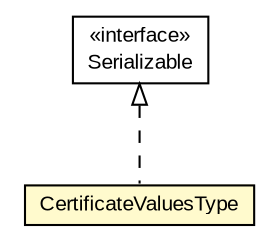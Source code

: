 #!/usr/local/bin/dot
#
# Class diagram 
# Generated by UMLGraph version R5_6-24-gf6e263 (http://www.umlgraph.org/)
#

digraph G {
	edge [fontname="arial",fontsize=10,labelfontname="arial",labelfontsize=10];
	node [fontname="arial",fontsize=10,shape=plaintext];
	nodesep=0.25;
	ranksep=0.5;
	// eu.europa.esig.jaxb.xades.CertificateValuesType
	c249461 [label=<<table title="eu.europa.esig.jaxb.xades.CertificateValuesType" border="0" cellborder="1" cellspacing="0" cellpadding="2" port="p" bgcolor="lemonChiffon" href="./CertificateValuesType.html">
		<tr><td><table border="0" cellspacing="0" cellpadding="1">
<tr><td align="center" balign="center"> CertificateValuesType </td></tr>
		</table></td></tr>
		</table>>, URL="./CertificateValuesType.html", fontname="arial", fontcolor="black", fontsize=10.0];
	//eu.europa.esig.jaxb.xades.CertificateValuesType implements java.io.Serializable
	c249664:p -> c249461:p [dir=back,arrowtail=empty,style=dashed];
	// java.io.Serializable
	c249664 [label=<<table title="java.io.Serializable" border="0" cellborder="1" cellspacing="0" cellpadding="2" port="p" href="http://java.sun.com/j2se/1.4.2/docs/api/java/io/Serializable.html">
		<tr><td><table border="0" cellspacing="0" cellpadding="1">
<tr><td align="center" balign="center"> &#171;interface&#187; </td></tr>
<tr><td align="center" balign="center"> Serializable </td></tr>
		</table></td></tr>
		</table>>, URL="http://java.sun.com/j2se/1.4.2/docs/api/java/io/Serializable.html", fontname="arial", fontcolor="black", fontsize=10.0];
}

